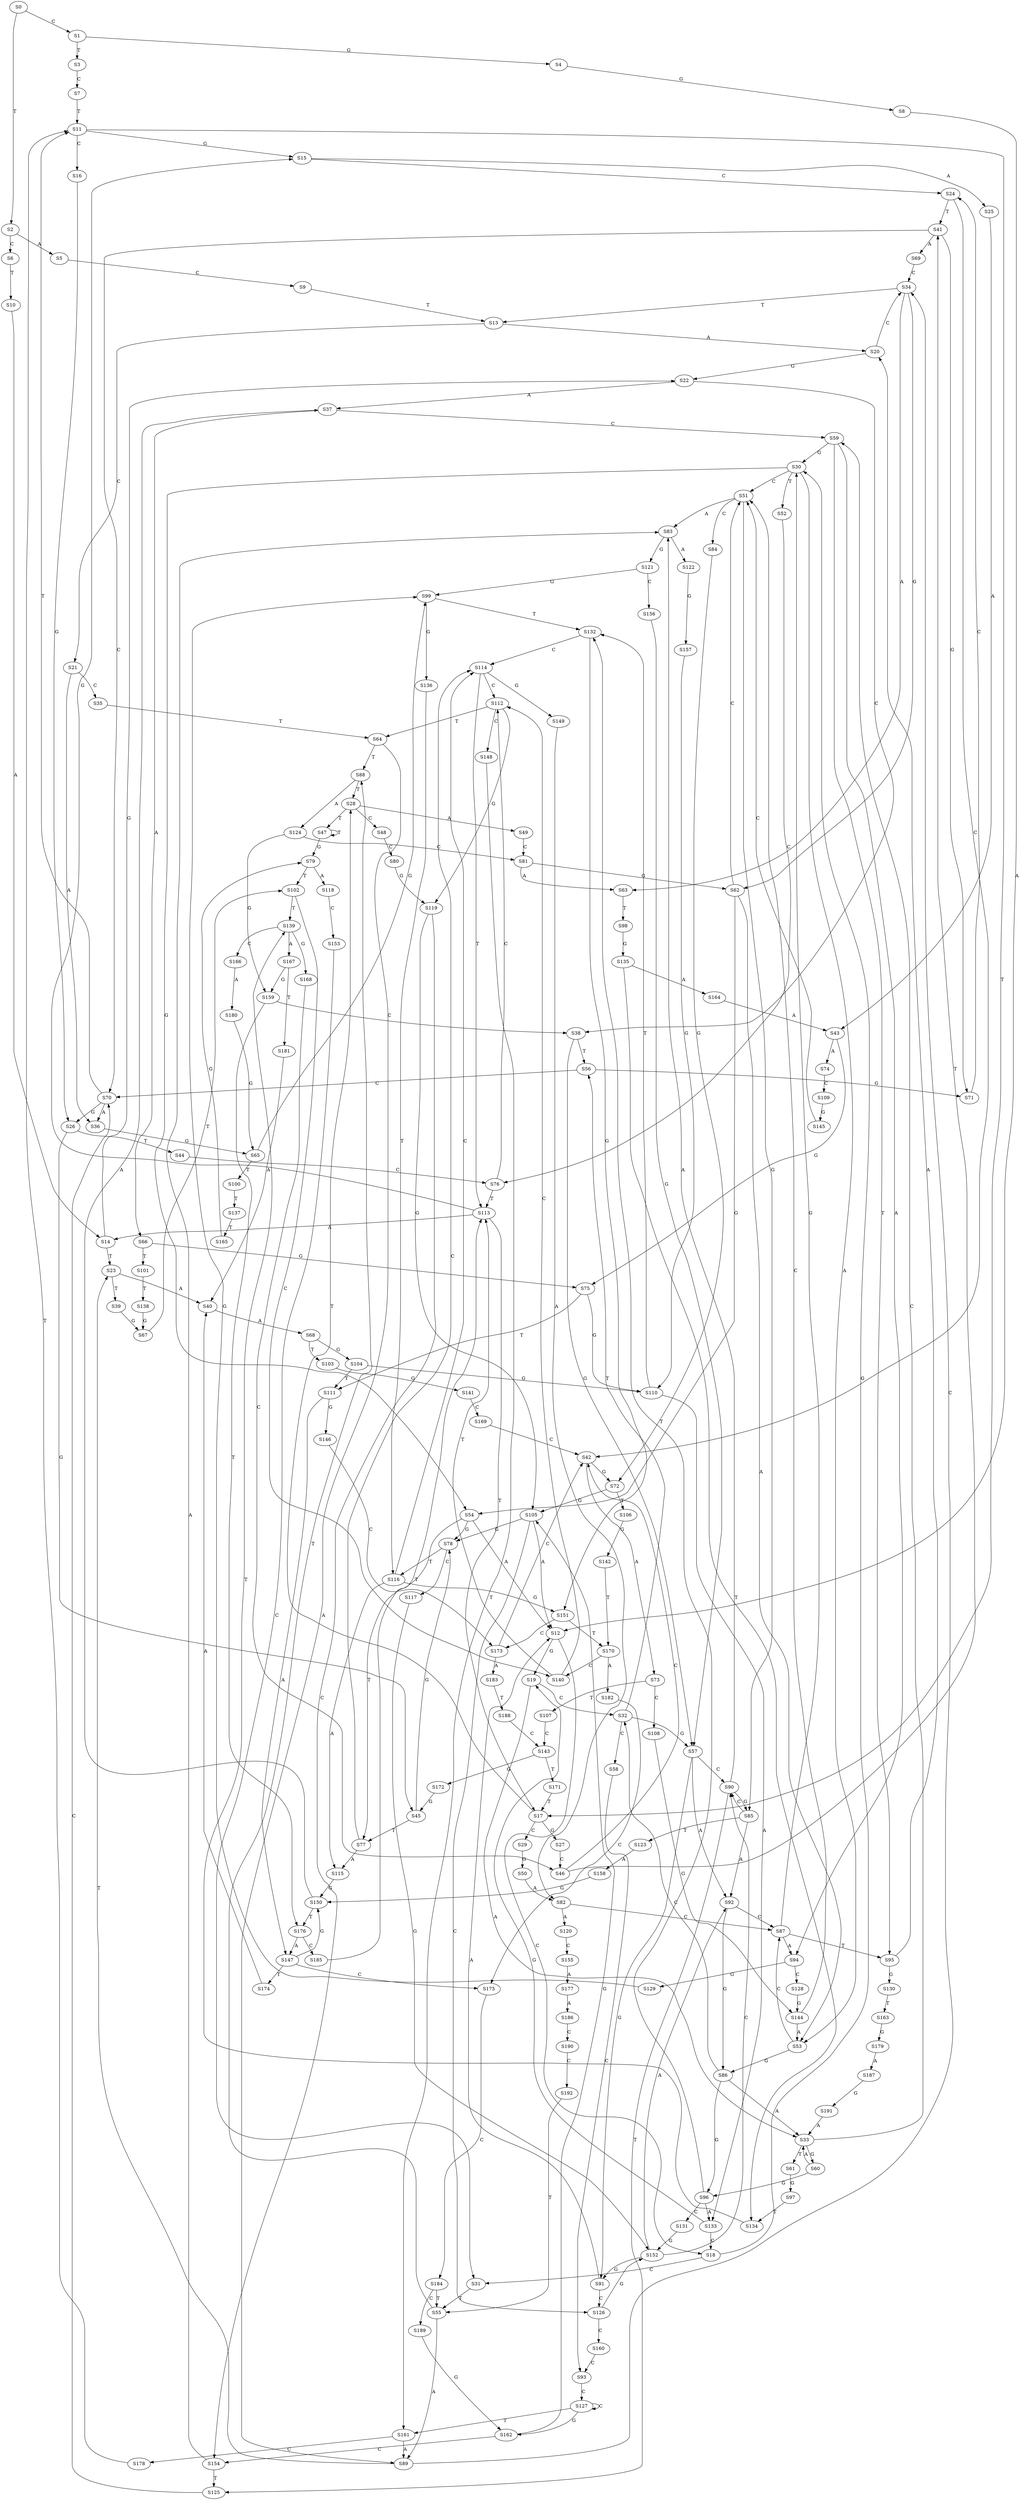 strict digraph  {
	S0 -> S1 [ label = C ];
	S0 -> S2 [ label = T ];
	S1 -> S3 [ label = T ];
	S1 -> S4 [ label = G ];
	S2 -> S5 [ label = A ];
	S2 -> S6 [ label = C ];
	S3 -> S7 [ label = C ];
	S4 -> S8 [ label = G ];
	S5 -> S9 [ label = C ];
	S6 -> S10 [ label = T ];
	S7 -> S11 [ label = T ];
	S8 -> S12 [ label = A ];
	S9 -> S13 [ label = T ];
	S10 -> S14 [ label = A ];
	S11 -> S15 [ label = G ];
	S11 -> S16 [ label = C ];
	S11 -> S17 [ label = T ];
	S12 -> S18 [ label = C ];
	S12 -> S19 [ label = G ];
	S13 -> S20 [ label = A ];
	S13 -> S21 [ label = C ];
	S14 -> S22 [ label = G ];
	S14 -> S23 [ label = T ];
	S15 -> S24 [ label = C ];
	S15 -> S25 [ label = A ];
	S16 -> S26 [ label = G ];
	S17 -> S27 [ label = G ];
	S17 -> S28 [ label = T ];
	S17 -> S29 [ label = C ];
	S18 -> S30 [ label = G ];
	S18 -> S31 [ label = C ];
	S19 -> S32 [ label = C ];
	S19 -> S33 [ label = A ];
	S20 -> S22 [ label = G ];
	S20 -> S34 [ label = C ];
	S21 -> S35 [ label = C ];
	S21 -> S36 [ label = A ];
	S22 -> S37 [ label = A ];
	S22 -> S38 [ label = C ];
	S23 -> S39 [ label = T ];
	S23 -> S40 [ label = A ];
	S24 -> S41 [ label = T ];
	S24 -> S42 [ label = C ];
	S25 -> S43 [ label = A ];
	S26 -> S44 [ label = T ];
	S26 -> S45 [ label = G ];
	S27 -> S46 [ label = C ];
	S28 -> S47 [ label = T ];
	S28 -> S48 [ label = C ];
	S28 -> S49 [ label = A ];
	S29 -> S50 [ label = G ];
	S30 -> S51 [ label = C ];
	S30 -> S52 [ label = T ];
	S30 -> S53 [ label = A ];
	S30 -> S54 [ label = G ];
	S31 -> S55 [ label = T ];
	S32 -> S56 [ label = T ];
	S32 -> S57 [ label = G ];
	S32 -> S58 [ label = C ];
	S33 -> S59 [ label = C ];
	S33 -> S60 [ label = G ];
	S33 -> S61 [ label = T ];
	S34 -> S62 [ label = G ];
	S34 -> S13 [ label = T ];
	S34 -> S63 [ label = A ];
	S35 -> S64 [ label = T ];
	S36 -> S65 [ label = G ];
	S37 -> S66 [ label = A ];
	S37 -> S59 [ label = C ];
	S38 -> S56 [ label = T ];
	S38 -> S57 [ label = G ];
	S39 -> S67 [ label = G ];
	S40 -> S68 [ label = A ];
	S41 -> S69 [ label = A ];
	S41 -> S70 [ label = C ];
	S41 -> S71 [ label = G ];
	S42 -> S72 [ label = G ];
	S42 -> S73 [ label = A ];
	S43 -> S74 [ label = A ];
	S43 -> S75 [ label = G ];
	S44 -> S76 [ label = C ];
	S45 -> S77 [ label = T ];
	S45 -> S78 [ label = G ];
	S46 -> S42 [ label = C ];
	S46 -> S41 [ label = T ];
	S47 -> S79 [ label = G ];
	S47 -> S47 [ label = T ];
	S48 -> S80 [ label = C ];
	S49 -> S81 [ label = C ];
	S50 -> S82 [ label = A ];
	S51 -> S83 [ label = A ];
	S51 -> S84 [ label = C ];
	S51 -> S85 [ label = G ];
	S52 -> S76 [ label = C ];
	S53 -> S86 [ label = G ];
	S53 -> S87 [ label = C ];
	S54 -> S78 [ label = G ];
	S54 -> S77 [ label = T ];
	S54 -> S12 [ label = A ];
	S55 -> S88 [ label = T ];
	S55 -> S89 [ label = A ];
	S56 -> S71 [ label = G ];
	S56 -> S70 [ label = C ];
	S57 -> S90 [ label = C ];
	S57 -> S91 [ label = G ];
	S57 -> S92 [ label = A ];
	S58 -> S93 [ label = C ];
	S59 -> S94 [ label = A ];
	S59 -> S30 [ label = G ];
	S59 -> S95 [ label = T ];
	S60 -> S96 [ label = G ];
	S60 -> S33 [ label = A ];
	S61 -> S97 [ label = G ];
	S62 -> S53 [ label = A ];
	S62 -> S51 [ label = C ];
	S62 -> S54 [ label = G ];
	S63 -> S98 [ label = T ];
	S64 -> S89 [ label = A ];
	S64 -> S88 [ label = T ];
	S65 -> S99 [ label = G ];
	S65 -> S100 [ label = T ];
	S66 -> S101 [ label = T ];
	S66 -> S75 [ label = G ];
	S67 -> S102 [ label = T ];
	S68 -> S103 [ label = T ];
	S68 -> S104 [ label = G ];
	S69 -> S34 [ label = C ];
	S70 -> S11 [ label = T ];
	S70 -> S26 [ label = G ];
	S70 -> S36 [ label = A ];
	S71 -> S24 [ label = C ];
	S72 -> S105 [ label = G ];
	S72 -> S106 [ label = T ];
	S73 -> S107 [ label = T ];
	S73 -> S108 [ label = C ];
	S74 -> S109 [ label = C ];
	S75 -> S110 [ label = G ];
	S75 -> S111 [ label = T ];
	S76 -> S112 [ label = C ];
	S76 -> S113 [ label = T ];
	S77 -> S114 [ label = C ];
	S77 -> S115 [ label = A ];
	S78 -> S116 [ label = T ];
	S78 -> S117 [ label = C ];
	S79 -> S102 [ label = T ];
	S79 -> S118 [ label = A ];
	S80 -> S119 [ label = G ];
	S81 -> S62 [ label = G ];
	S81 -> S63 [ label = A ];
	S82 -> S120 [ label = A ];
	S82 -> S87 [ label = C ];
	S83 -> S121 [ label = G ];
	S83 -> S122 [ label = A ];
	S84 -> S72 [ label = G ];
	S85 -> S92 [ label = A ];
	S85 -> S123 [ label = T ];
	S85 -> S90 [ label = C ];
	S86 -> S33 [ label = A ];
	S86 -> S32 [ label = C ];
	S86 -> S96 [ label = G ];
	S87 -> S95 [ label = T ];
	S87 -> S94 [ label = A ];
	S87 -> S30 [ label = G ];
	S88 -> S28 [ label = T ];
	S88 -> S124 [ label = A ];
	S89 -> S34 [ label = C ];
	S89 -> S23 [ label = T ];
	S90 -> S85 [ label = G ];
	S90 -> S83 [ label = A ];
	S90 -> S125 [ label = T ];
	S91 -> S126 [ label = C ];
	S91 -> S12 [ label = A ];
	S92 -> S86 [ label = G ];
	S92 -> S87 [ label = C ];
	S93 -> S127 [ label = C ];
	S94 -> S128 [ label = C ];
	S94 -> S129 [ label = G ];
	S95 -> S130 [ label = G ];
	S95 -> S20 [ label = A ];
	S96 -> S131 [ label = C ];
	S96 -> S132 [ label = T ];
	S96 -> S133 [ label = A ];
	S97 -> S134 [ label = T ];
	S98 -> S135 [ label = G ];
	S99 -> S132 [ label = T ];
	S99 -> S136 [ label = G ];
	S100 -> S137 [ label = T ];
	S101 -> S138 [ label = T ];
	S102 -> S139 [ label = T ];
	S102 -> S140 [ label = C ];
	S103 -> S141 [ label = G ];
	S104 -> S110 [ label = G ];
	S104 -> S111 [ label = T ];
	S105 -> S12 [ label = A ];
	S105 -> S126 [ label = C ];
	S105 -> S78 [ label = G ];
	S106 -> S142 [ label = G ];
	S107 -> S143 [ label = C ];
	S108 -> S144 [ label = G ];
	S109 -> S145 [ label = G ];
	S110 -> S133 [ label = A ];
	S110 -> S132 [ label = T ];
	S111 -> S146 [ label = G ];
	S111 -> S147 [ label = A ];
	S112 -> S119 [ label = G ];
	S112 -> S148 [ label = C ];
	S112 -> S64 [ label = T ];
	S113 -> S17 [ label = T ];
	S113 -> S14 [ label = A ];
	S113 -> S15 [ label = G ];
	S114 -> S112 [ label = C ];
	S114 -> S113 [ label = T ];
	S114 -> S149 [ label = G ];
	S115 -> S150 [ label = G ];
	S116 -> S115 [ label = A ];
	S116 -> S151 [ label = G ];
	S116 -> S114 [ label = C ];
	S117 -> S152 [ label = G ];
	S118 -> S153 [ label = C ];
	S119 -> S154 [ label = C ];
	S119 -> S105 [ label = G ];
	S120 -> S155 [ label = C ];
	S121 -> S99 [ label = G ];
	S121 -> S156 [ label = C ];
	S122 -> S157 [ label = G ];
	S123 -> S158 [ label = A ];
	S124 -> S81 [ label = C ];
	S124 -> S159 [ label = G ];
	S125 -> S70 [ label = C ];
	S126 -> S152 [ label = G ];
	S126 -> S160 [ label = C ];
	S127 -> S161 [ label = T ];
	S127 -> S162 [ label = G ];
	S127 -> S127 [ label = C ];
	S128 -> S144 [ label = G ];
	S129 -> S99 [ label = G ];
	S130 -> S163 [ label = T ];
	S131 -> S152 [ label = G ];
	S132 -> S151 [ label = G ];
	S132 -> S114 [ label = C ];
	S133 -> S19 [ label = G ];
	S133 -> S18 [ label = C ];
	S134 -> S139 [ label = T ];
	S135 -> S134 [ label = T ];
	S135 -> S164 [ label = A ];
	S136 -> S116 [ label = T ];
	S137 -> S165 [ label = T ];
	S138 -> S67 [ label = G ];
	S139 -> S166 [ label = C ];
	S139 -> S167 [ label = A ];
	S139 -> S168 [ label = G ];
	S140 -> S112 [ label = C ];
	S140 -> S113 [ label = T ];
	S141 -> S169 [ label = C ];
	S142 -> S170 [ label = T ];
	S143 -> S171 [ label = T ];
	S143 -> S172 [ label = G ];
	S144 -> S51 [ label = C ];
	S144 -> S53 [ label = A ];
	S145 -> S51 [ label = C ];
	S146 -> S173 [ label = C ];
	S147 -> S174 [ label = T ];
	S147 -> S150 [ label = G ];
	S147 -> S175 [ label = C ];
	S148 -> S161 [ label = T ];
	S149 -> S82 [ label = A ];
	S150 -> S37 [ label = A ];
	S150 -> S176 [ label = T ];
	S151 -> S173 [ label = C ];
	S151 -> S170 [ label = T ];
	S152 -> S90 [ label = C ];
	S152 -> S92 [ label = A ];
	S152 -> S91 [ label = G ];
	S153 -> S31 [ label = C ];
	S154 -> S83 [ label = A ];
	S154 -> S125 [ label = T ];
	S155 -> S177 [ label = A ];
	S156 -> S57 [ label = G ];
	S157 -> S110 [ label = G ];
	S158 -> S150 [ label = G ];
	S159 -> S176 [ label = T ];
	S159 -> S38 [ label = C ];
	S160 -> S93 [ label = C ];
	S161 -> S178 [ label = C ];
	S161 -> S89 [ label = A ];
	S162 -> S154 [ label = C ];
	S162 -> S105 [ label = G ];
	S163 -> S179 [ label = G ];
	S164 -> S43 [ label = A ];
	S165 -> S79 [ label = G ];
	S166 -> S180 [ label = A ];
	S167 -> S181 [ label = T ];
	S167 -> S159 [ label = G ];
	S168 -> S46 [ label = C ];
	S169 -> S42 [ label = C ];
	S170 -> S182 [ label = A ];
	S170 -> S140 [ label = C ];
	S171 -> S17 [ label = T ];
	S172 -> S45 [ label = G ];
	S173 -> S183 [ label = A ];
	S173 -> S42 [ label = C ];
	S174 -> S40 [ label = A ];
	S175 -> S184 [ label = C ];
	S176 -> S147 [ label = A ];
	S176 -> S185 [ label = C ];
	S177 -> S186 [ label = A ];
	S178 -> S11 [ label = T ];
	S179 -> S187 [ label = A ];
	S180 -> S65 [ label = G ];
	S181 -> S40 [ label = A ];
	S182 -> S175 [ label = C ];
	S183 -> S188 [ label = T ];
	S184 -> S55 [ label = T ];
	S184 -> S189 [ label = C ];
	S185 -> S113 [ label = T ];
	S186 -> S190 [ label = C ];
	S187 -> S191 [ label = G ];
	S188 -> S143 [ label = C ];
	S189 -> S162 [ label = G ];
	S190 -> S192 [ label = C ];
	S191 -> S33 [ label = A ];
	S192 -> S55 [ label = T ];
}
